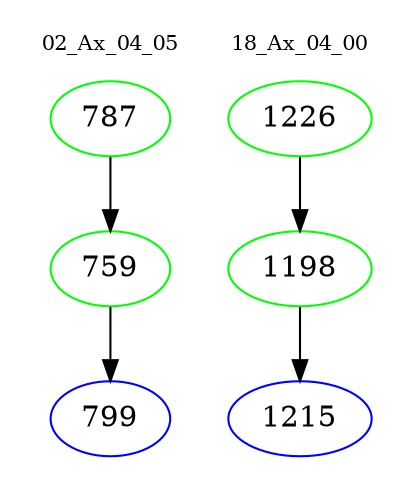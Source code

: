 digraph{
subgraph cluster_0 {
color = white
label = "02_Ax_04_05";
fontsize=10;
T0_787 [label="787", color="green"]
T0_787 -> T0_759 [color="black"]
T0_759 [label="759", color="green"]
T0_759 -> T0_799 [color="black"]
T0_799 [label="799", color="blue"]
}
subgraph cluster_1 {
color = white
label = "18_Ax_04_00";
fontsize=10;
T1_1226 [label="1226", color="green"]
T1_1226 -> T1_1198 [color="black"]
T1_1198 [label="1198", color="green"]
T1_1198 -> T1_1215 [color="black"]
T1_1215 [label="1215", color="blue"]
}
}
